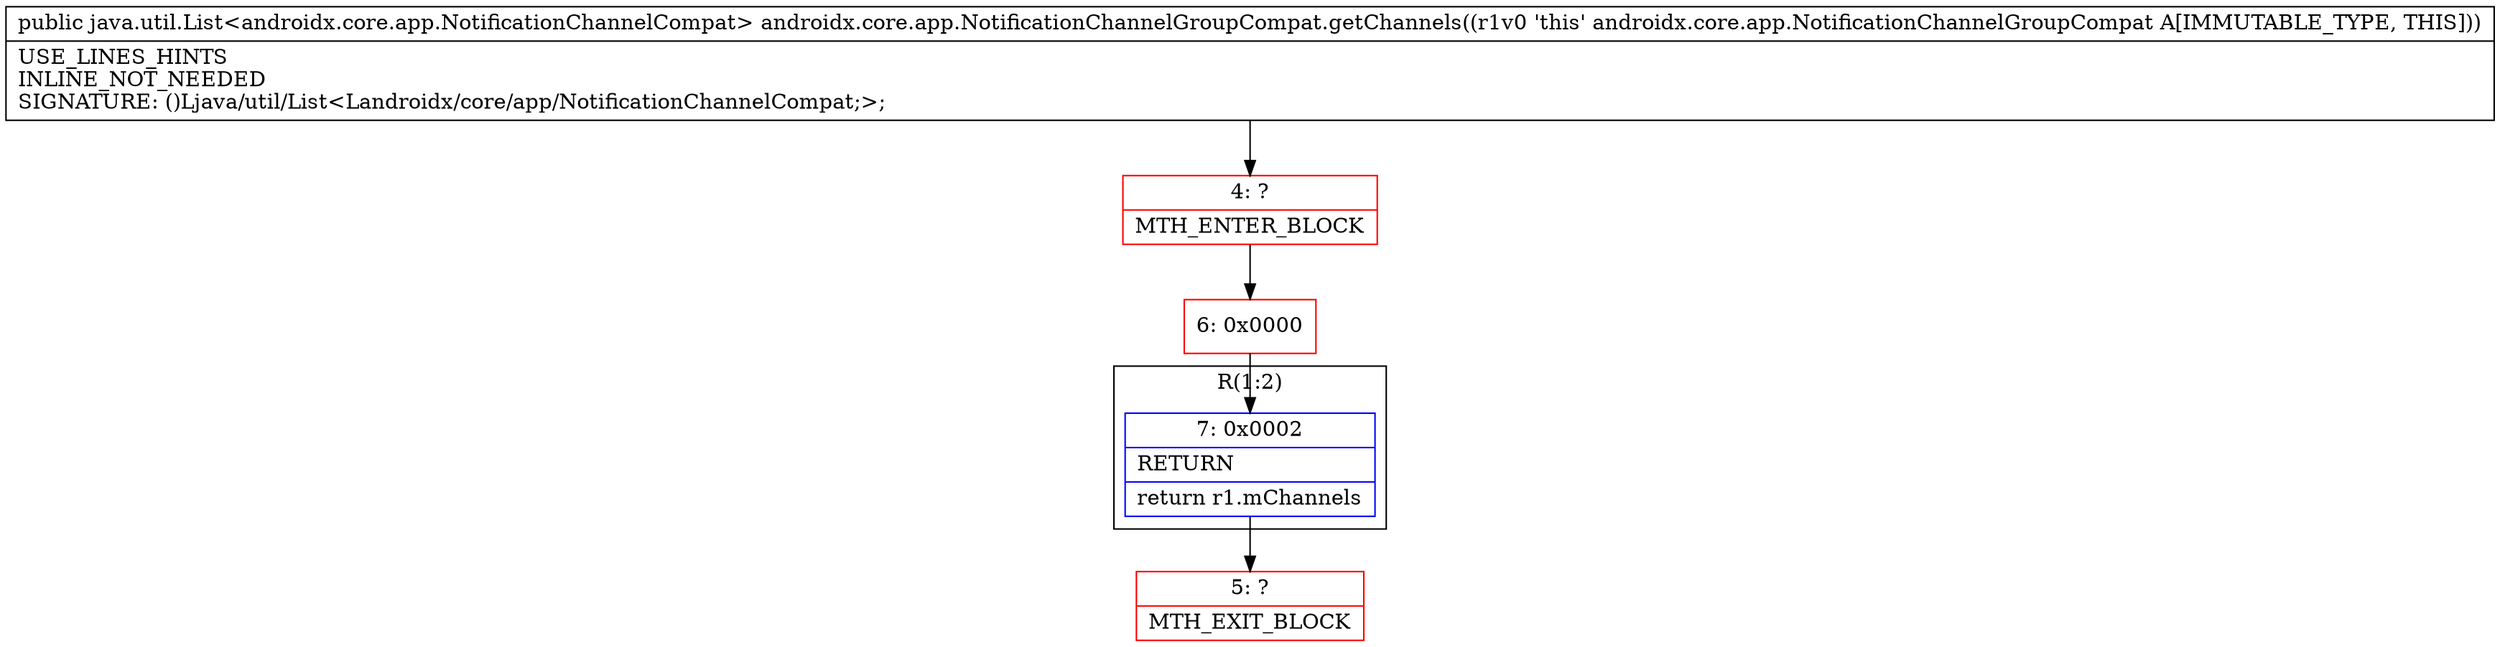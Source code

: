 digraph "CFG forandroidx.core.app.NotificationChannelGroupCompat.getChannels()Ljava\/util\/List;" {
subgraph cluster_Region_1552476412 {
label = "R(1:2)";
node [shape=record,color=blue];
Node_7 [shape=record,label="{7\:\ 0x0002|RETURN\l|return r1.mChannels\l}"];
}
Node_4 [shape=record,color=red,label="{4\:\ ?|MTH_ENTER_BLOCK\l}"];
Node_6 [shape=record,color=red,label="{6\:\ 0x0000}"];
Node_5 [shape=record,color=red,label="{5\:\ ?|MTH_EXIT_BLOCK\l}"];
MethodNode[shape=record,label="{public java.util.List\<androidx.core.app.NotificationChannelCompat\> androidx.core.app.NotificationChannelGroupCompat.getChannels((r1v0 'this' androidx.core.app.NotificationChannelGroupCompat A[IMMUTABLE_TYPE, THIS]))  | USE_LINES_HINTS\lINLINE_NOT_NEEDED\lSIGNATURE: ()Ljava\/util\/List\<Landroidx\/core\/app\/NotificationChannelCompat;\>;\l}"];
MethodNode -> Node_4;Node_7 -> Node_5;
Node_4 -> Node_6;
Node_6 -> Node_7;
}

